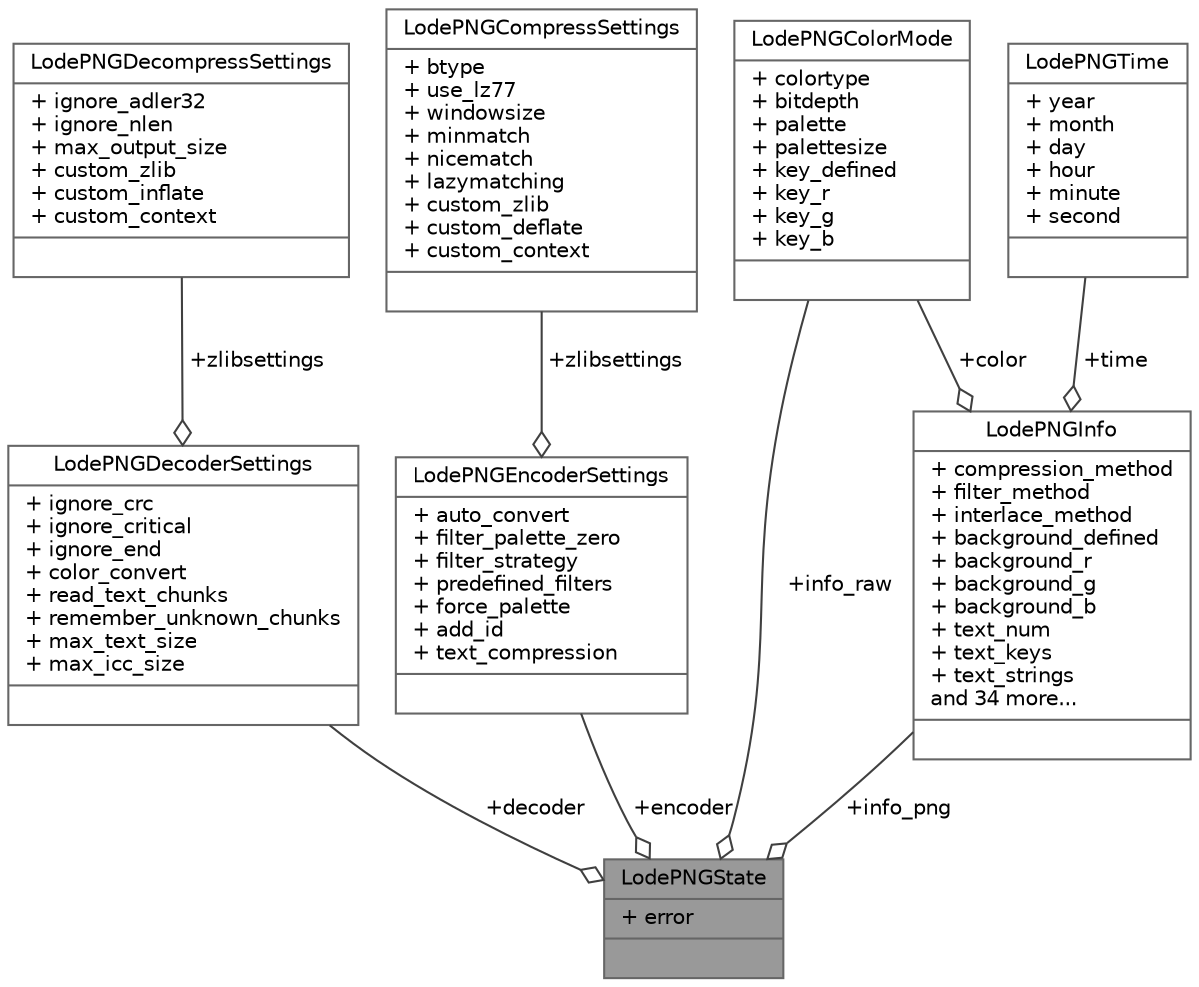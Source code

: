 digraph "LodePNGState"
{
 // INTERACTIVE_SVG=YES
 // LATEX_PDF_SIZE
  bgcolor="transparent";
  edge [fontname=Helvetica,fontsize=10,labelfontname=Helvetica,labelfontsize=10];
  node [fontname=Helvetica,fontsize=10,shape=box,height=0.2,width=0.4];
  Node1 [shape=record,label="{LodePNGState\n|+ error\l|}",height=0.2,width=0.4,color="gray40", fillcolor="grey60", style="filled", fontcolor="black",tooltip=" "];
  Node2 -> Node1 [color="grey25",style="solid",label=" +decoder" ,arrowhead="odiamond"];
  Node2 [shape=record,label="{LodePNGDecoderSettings\n|+ ignore_crc\l+ ignore_critical\l+ ignore_end\l+ color_convert\l+ read_text_chunks\l+ remember_unknown_chunks\l+ max_text_size\l+ max_icc_size\l|}",height=0.2,width=0.4,color="gray40", fillcolor="white", style="filled",URL="$structLodePNGDecoderSettings.html",tooltip=" "];
  Node3 -> Node2 [color="grey25",style="solid",label=" +zlibsettings" ,arrowhead="odiamond"];
  Node3 [shape=record,label="{LodePNGDecompressSettings\n|+ ignore_adler32\l+ ignore_nlen\l+ max_output_size\l+ custom_zlib\l+ custom_inflate\l+ custom_context\l|}",height=0.2,width=0.4,color="gray40", fillcolor="white", style="filled",URL="$structLodePNGDecompressSettings.html",tooltip=" "];
  Node4 -> Node1 [color="grey25",style="solid",label=" +encoder" ,arrowhead="odiamond"];
  Node4 [shape=record,label="{LodePNGEncoderSettings\n|+ auto_convert\l+ filter_palette_zero\l+ filter_strategy\l+ predefined_filters\l+ force_palette\l+ add_id\l+ text_compression\l|}",height=0.2,width=0.4,color="gray40", fillcolor="white", style="filled",URL="$structLodePNGEncoderSettings.html",tooltip=" "];
  Node5 -> Node4 [color="grey25",style="solid",label=" +zlibsettings" ,arrowhead="odiamond"];
  Node5 [shape=record,label="{LodePNGCompressSettings\n|+ btype\l+ use_lz77\l+ windowsize\l+ minmatch\l+ nicematch\l+ lazymatching\l+ custom_zlib\l+ custom_deflate\l+ custom_context\l|}",height=0.2,width=0.4,color="gray40", fillcolor="white", style="filled",URL="$structLodePNGCompressSettings.html",tooltip=" "];
  Node6 -> Node1 [color="grey25",style="solid",label=" +info_raw" ,arrowhead="odiamond"];
  Node6 [shape=record,label="{LodePNGColorMode\n|+ colortype\l+ bitdepth\l+ palette\l+ palettesize\l+ key_defined\l+ key_r\l+ key_g\l+ key_b\l|}",height=0.2,width=0.4,color="gray40", fillcolor="white", style="filled",URL="$structLodePNGColorMode.html",tooltip=" "];
  Node7 -> Node1 [color="grey25",style="solid",label=" +info_png" ,arrowhead="odiamond"];
  Node7 [shape=record,label="{LodePNGInfo\n|+ compression_method\l+ filter_method\l+ interlace_method\l+ background_defined\l+ background_r\l+ background_g\l+ background_b\l+ text_num\l+ text_keys\l+ text_strings\land 34 more...\l|}",height=0.2,width=0.4,color="gray40", fillcolor="white", style="filled",URL="$structLodePNGInfo.html",tooltip=" "];
  Node6 -> Node7 [color="grey25",style="solid",label=" +color" ,arrowhead="odiamond"];
  Node8 -> Node7 [color="grey25",style="solid",label=" +time" ,arrowhead="odiamond"];
  Node8 [shape=record,label="{LodePNGTime\n|+ year\l+ month\l+ day\l+ hour\l+ minute\l+ second\l|}",height=0.2,width=0.4,color="gray40", fillcolor="white", style="filled",URL="$structLodePNGTime.html",tooltip=" "];
}
